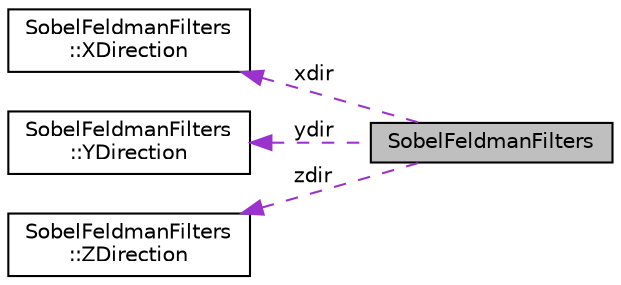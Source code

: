 digraph "SobelFeldmanFilters"
{
 // LATEX_PDF_SIZE
  edge [fontname="Helvetica",fontsize="10",labelfontname="Helvetica",labelfontsize="10"];
  node [fontname="Helvetica",fontsize="10",shape=record];
  rankdir="LR";
  Node1 [label="SobelFeldmanFilters",height=0.2,width=0.4,color="black", fillcolor="grey75", style="filled", fontcolor="black",tooltip="Трехмерные фильтры Собеля-Фельдмана"];
  Node2 -> Node1 [dir="back",color="darkorchid3",fontsize="10",style="dashed",label=" xdir" ];
  Node2 [label="SobelFeldmanFilters\l::XDirection",height=0.2,width=0.4,color="black", fillcolor="white", style="filled",URL="$structSobelFeldmanFilters_1_1XDirection.html",tooltip=" "];
  Node3 -> Node1 [dir="back",color="darkorchid3",fontsize="10",style="dashed",label=" ydir" ];
  Node3 [label="SobelFeldmanFilters\l::YDirection",height=0.2,width=0.4,color="black", fillcolor="white", style="filled",URL="$structSobelFeldmanFilters_1_1YDirection.html",tooltip=" "];
  Node4 -> Node1 [dir="back",color="darkorchid3",fontsize="10",style="dashed",label=" zdir" ];
  Node4 [label="SobelFeldmanFilters\l::ZDirection",height=0.2,width=0.4,color="black", fillcolor="white", style="filled",URL="$structSobelFeldmanFilters_1_1ZDirection.html",tooltip=" "];
}
